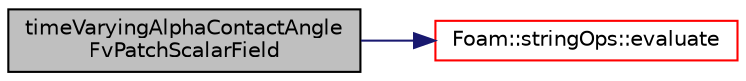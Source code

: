 digraph "timeVaryingAlphaContactAngleFvPatchScalarField"
{
  bgcolor="transparent";
  edge [fontname="Helvetica",fontsize="10",labelfontname="Helvetica",labelfontsize="10"];
  node [fontname="Helvetica",fontsize="10",shape=record];
  rankdir="LR";
  Node1 [label="timeVaryingAlphaContactAngle\lFvPatchScalarField",height=0.2,width=0.4,color="black", fillcolor="grey75", style="filled" fontcolor="black"];
  Node1 -> Node2 [color="midnightblue",fontsize="10",style="solid",fontname="Helvetica"];
  Node2 [label="Foam::stringOps::evaluate",height=0.2,width=0.4,color="red",URL="$namespaceFoam_1_1stringOps.html#a270677a50ddcf0f9e81dd3a1940c2c0e",tooltip="A simple string evaluation that handles various basic expressions. For trivial input, use readScalar instead (faster). "];
}
